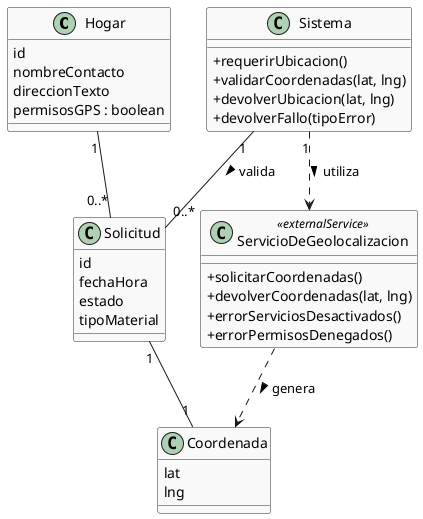 @startuml
skinparam classAttributeIconSize 0
skinparam class {
    BackgroundColor #f9f9f9
    BorderColor #2a2a2a
    FontName Helvetica
}

' === Clases principales del caso de uso ===
class Hogar {
  id
  nombreContacto
  direccionTexto
  permisosGPS : boolean
}

class Sistema {
  +requerirUbicacion()
  +validarCoordenadas(lat, lng)
  +devolverUbicacion(lat, lng)
  +devolverFallo(tipoError)
}

class ServicioDeGeolocalizacion <<externalService>> {
  +solicitarCoordenadas()
  +devolverCoordenadas(lat, lng)
  +errorServiciosDesactivados()
  +errorPermisosDenegados()
}

class Coordenada {
  lat
  lng
}

class Solicitud {
  id
  fechaHora
  estado
  tipoMaterial
}

' === Relaciones ===
Hogar "1" -- "0..*" Solicitud
Solicitud "1" -- "1" Coordenada
Sistema "1" ..> ServicioDeGeolocalizacion : utiliza >
Sistema "1" -- "0..*" Solicitud : valida >
ServicioDeGeolocalizacion ..> Coordenada : genera >

'Cardinalidades:
'1. Hogar "1" -- "0..*" Solicitud
'Un hogar puede generar muchas solicitudes
'Cada solicitud pertenece a un solo hogar

'2.  Solicitud "1" -- "1" Coordenada 
'Cada solicitud tiene exactamente una coordenada
'Cada coordenada pertenece solo a una solicitud
'Si hay dos solicitudes de la misma dirección el modelo crea dos objetos 
'Coordenada distintos, con valores lat y lng iguales

'3. Sistema "1" ..> ServicioDeGeolocalizacion : utiliza >
' Dependencia -> El sistema utiliza un servicio externo para
' obtener las coordenadas

'4. Sistema "1" -- "0..*" Solicitud : valida >
' Un sistema puede validar muchas solicitudes (actua como controlador)
' refleja el DSS

'5. ServicioDeGeolocalizacion ..> Coordenada : genera >
' Dependencia -> genera/retorna coordenadas cuando es invocado
' solo produce

@enduml
